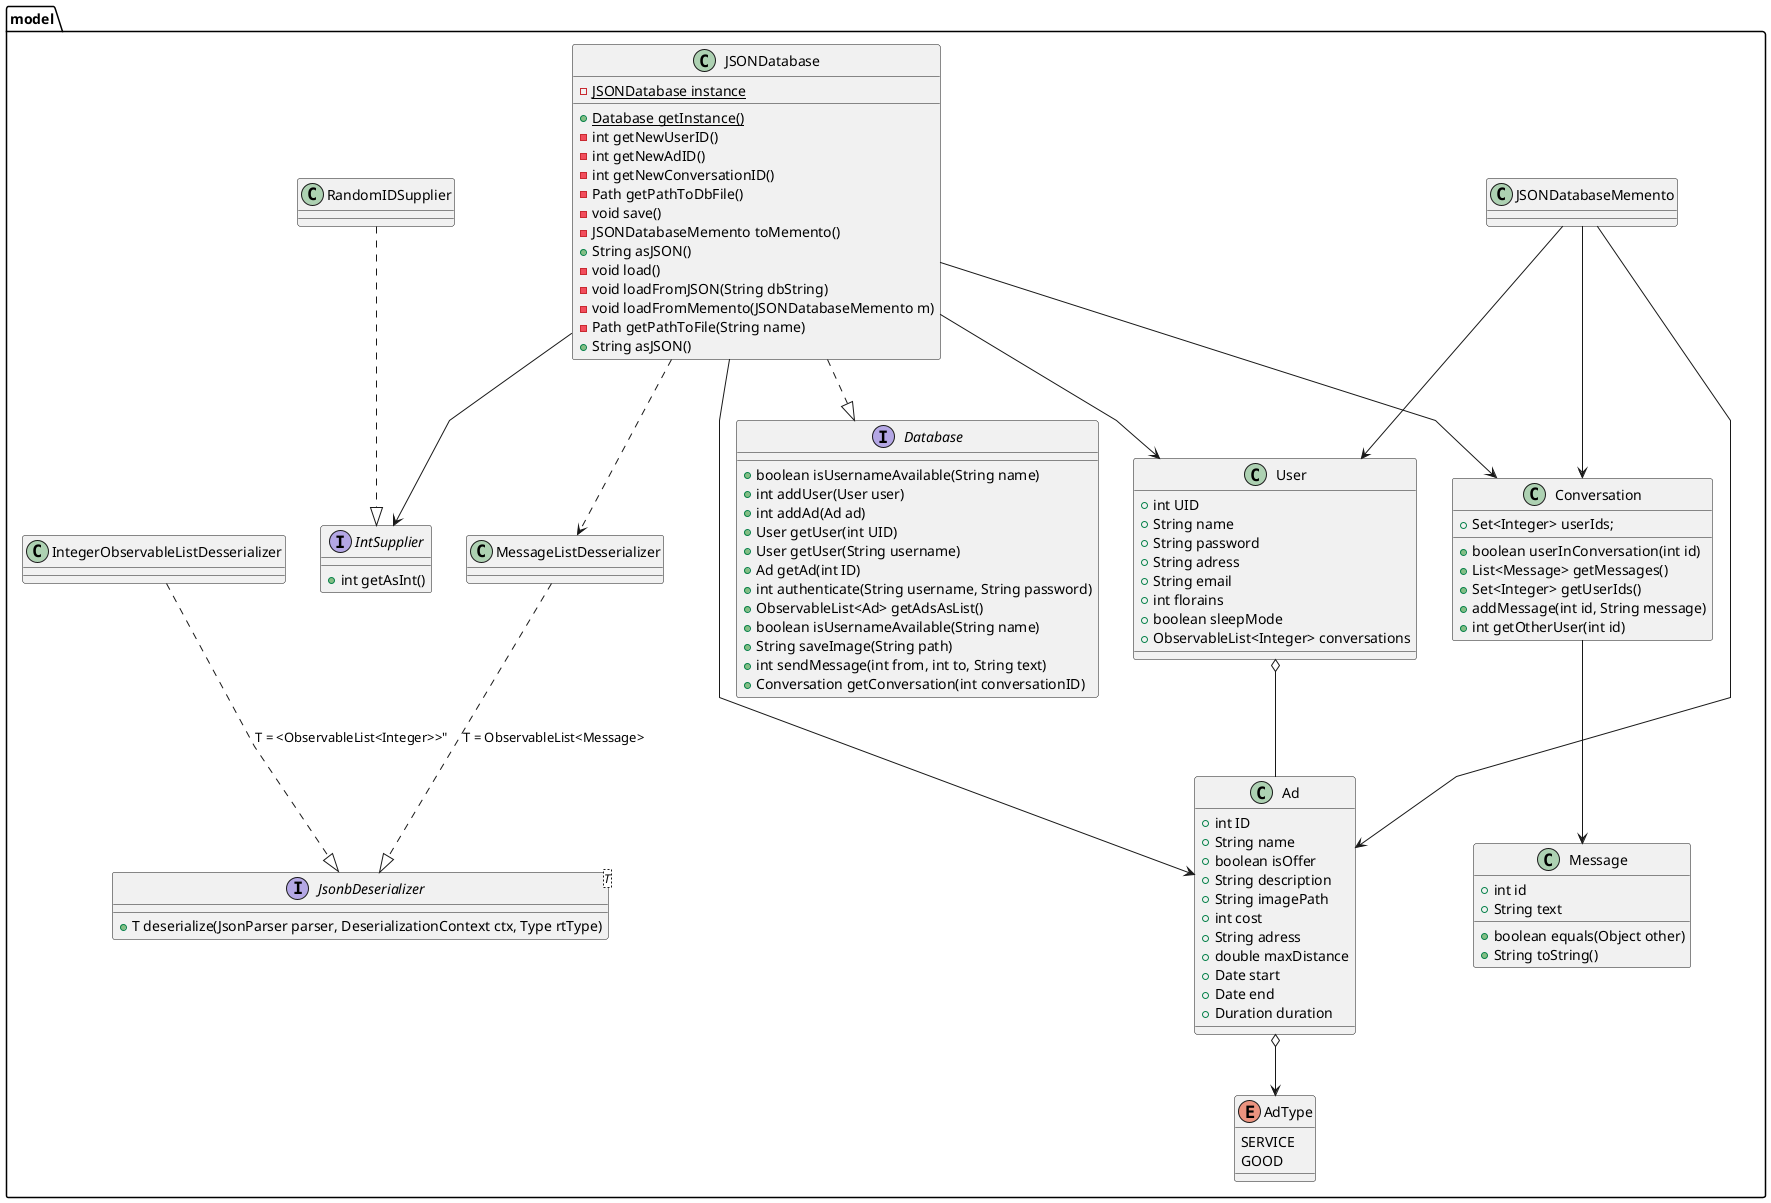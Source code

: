 @startuml "class"

skinparam linetype polyline
package model {
  class User {
    + int UID
    + String name
    + String password
    + String adress
    + String email
    + int florains
    + boolean sleepMode
    + ObservableList<Integer> conversations
  }

  User o-- Ad

  Enum AdType {
    SERVICE
    GOOD
  }

  class Ad {
    + int ID
    + String name
    + boolean isOffer
    + String description
    + String imagePath
    + int cost
    + String adress
    + double maxDistance
    + Date start
    + Date end
    + Duration duration
  }
  Ad o--> AdType

  interface Database {
    + boolean isUsernameAvailable(String name)
    + int addUser(User user)
    + int addAd(Ad ad)
    + User getUser(int UID)
    + User getUser(String username)
    + Ad getAd(int ID)
    + int authenticate(String username, String password)
    + ObservableList<Ad> getAdsAsList()
    + boolean isUsernameAvailable(String name)
    + String saveImage(String path)
    + int sendMessage(int from, int to, String text)
    + Conversation getConversation(int conversationID)
  }
  class JSONDatabase {
    - {static} JSONDatabase instance
    + {static} Database getInstance()
    - int getNewUserID()
    - int getNewAdID()
    - int getNewConversationID()
    - Path getPathToDbFile()
    - void save()
    - JSONDatabaseMemento toMemento()
    + String asJSON()
    - void load()
    - void loadFromJSON(String dbString)
    - void loadFromMemento(JSONDatabaseMemento m)
    - Path getPathToFile(String name)
    + String asJSON()
  }

  class Message {
    + int id
    + String text
    + boolean equals(Object other)
    + String toString()
  }

  class Conversation {
    + Set<Integer> userIds;
    + boolean userInConversation(int id)
    + List<Message> getMessages()
    + Set<Integer> getUserIds()
    + addMessage(int id, String message)
    + int getOtherUser(int id)
  }
  Conversation --> Message

  JSONDatabase --> IntSupplier
  JSONDatabase ..|> Database
  JSONDatabase --> User
  JSONDatabase --> Ad
  JSONDatabase --> Conversation
  interface IntSupplier {
    + int getAsInt()
  }

  JSONDatabaseMemento --> User
  JSONDatabaseMemento --> Ad
  JSONDatabaseMemento --> Conversation

  RandomIDSupplier ..|> IntSupplier

  JSONDatabase ..> MessageListDesserializer

  MessageListDesserializer ..|> JsonbDeserializer : "T = ObservableList<Message>"
  IntegerObservableListDesserializer ..|>   JsonbDeserializer: "T = <ObservableList<Integer>>""
  interface "JsonbDeserializer<T>" as JsonbDeserializer {
    + T deserialize(JsonParser parser, DeserializationContext ctx, Type rtType)
  }

}

@enduml